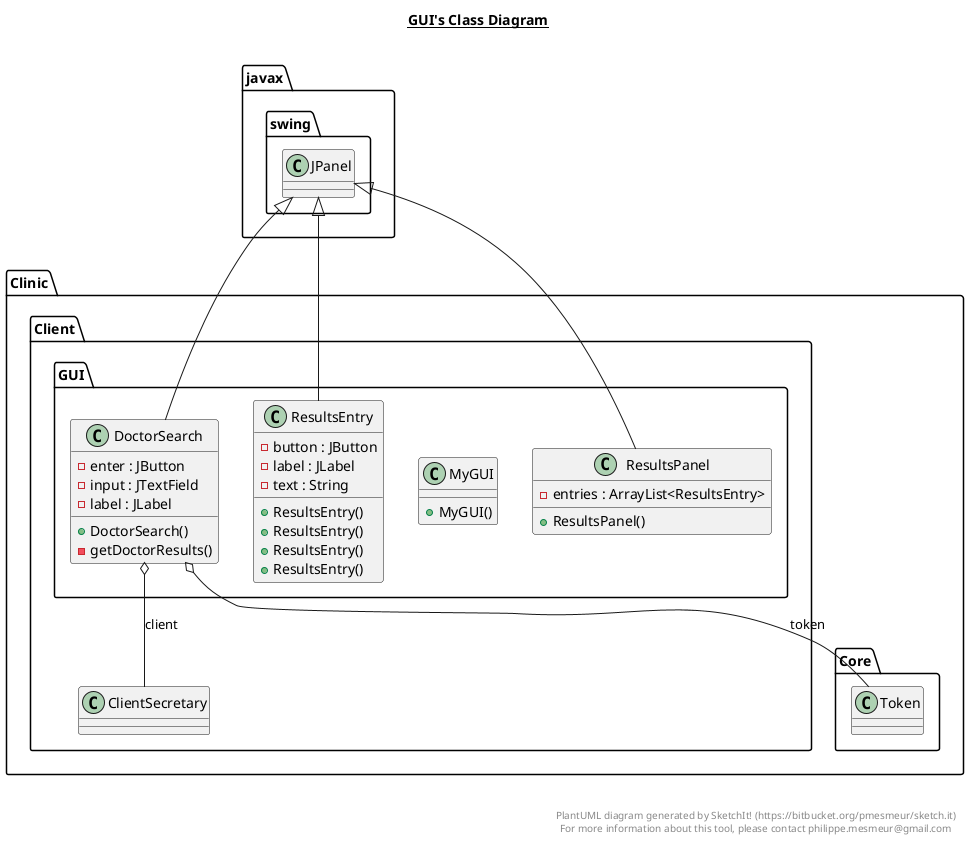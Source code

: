 @startuml

title __GUI's Class Diagram__\n

  namespace Clinic.Client {
    namespace GUI {
      class Clinic.Client.GUI.DoctorSearch {
          - enter : JButton
          - input : JTextField
          - label : JLabel
          + DoctorSearch()
          - getDoctorResults()
      }
    }
  }
  

  namespace Clinic.Client {
    namespace GUI {
      class Clinic.Client.GUI.MyGUI {
          + MyGUI()
      }
    }
  }
  

  namespace Clinic.Client {
    namespace GUI {
      class Clinic.Client.GUI.ResultsEntry {
          - button : JButton
          - label : JLabel
          - text : String
          + ResultsEntry()
          + ResultsEntry()
          + ResultsEntry()
          + ResultsEntry()
      }
    }
  }
  

  namespace Clinic.Client {
    namespace GUI {
      class Clinic.Client.GUI.ResultsPanel {
          - entries : ArrayList<ResultsEntry>
          + ResultsPanel()
      }
    }
  }
  

  Clinic.Client.GUI.DoctorSearch -up-|> javax.swing.JPanel
  Clinic.Client.GUI.DoctorSearch o-- Clinic.Client.ClientSecretary : client
  Clinic.Client.GUI.DoctorSearch o-- Clinic.Core.Token : token
  Clinic.Client.GUI.ResultsEntry -up-|> javax.swing.JPanel
  Clinic.Client.GUI.ResultsPanel -up-|> javax.swing.JPanel


right footer


PlantUML diagram generated by SketchIt! (https://bitbucket.org/pmesmeur/sketch.it)
For more information about this tool, please contact philippe.mesmeur@gmail.com
endfooter

@enduml
